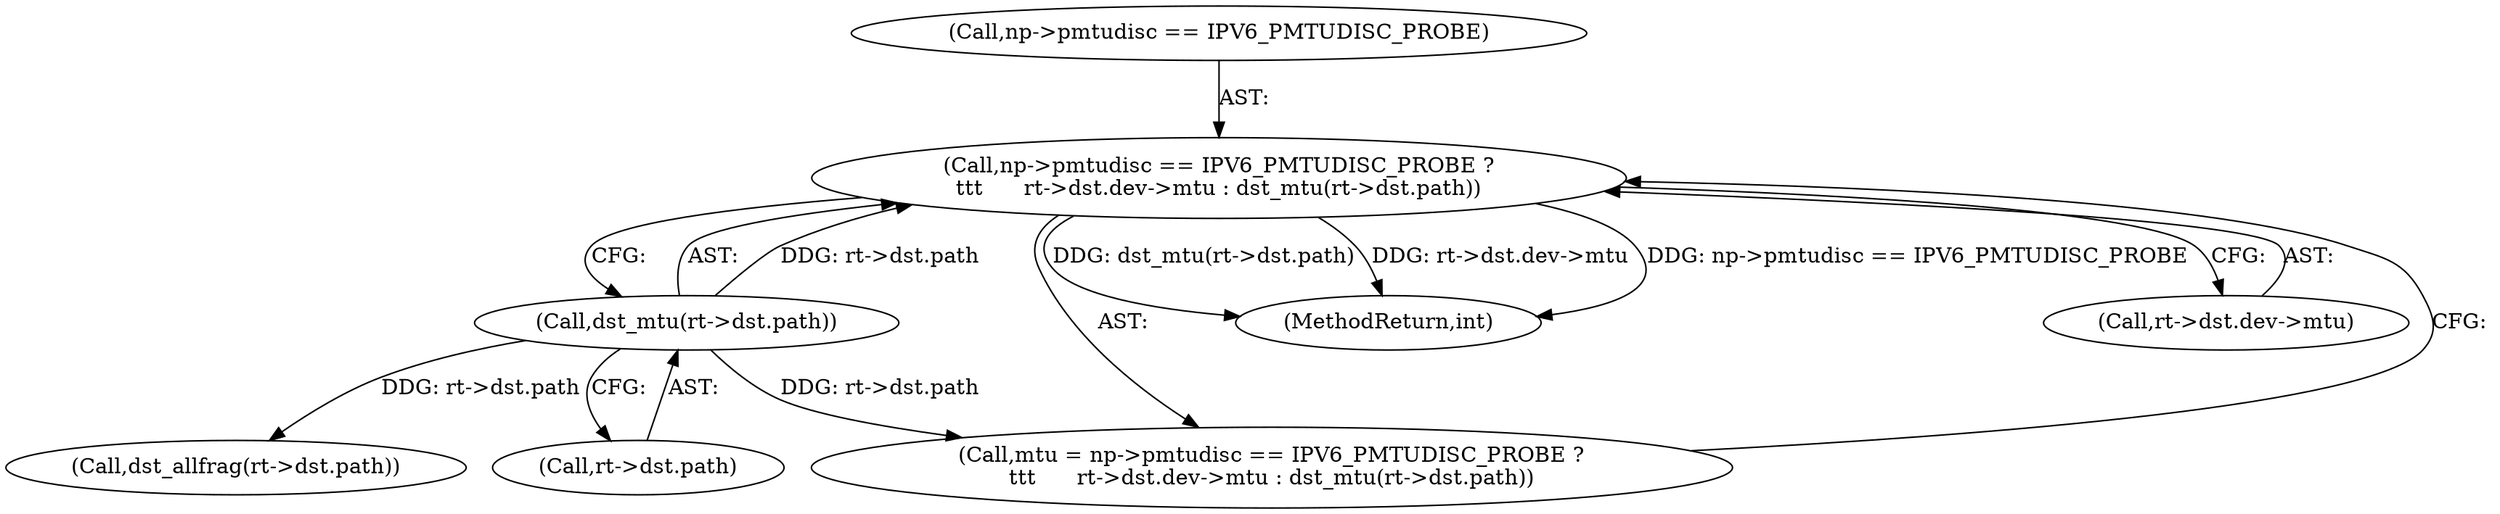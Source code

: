 digraph "0_linux_2811ebac2521ceac84f2bdae402455baa6a7fb47@pointer" {
"1000447" [label="(Call,np->pmtudisc == IPV6_PMTUDISC_PROBE ?\n\t\t\t      rt->dst.dev->mtu : dst_mtu(rt->dst.path))"];
"1000460" [label="(Call,dst_mtu(rt->dst.path))"];
"1000445" [label="(Call,mtu = np->pmtudisc == IPV6_PMTUDISC_PROBE ?\n\t\t\t      rt->dst.dev->mtu : dst_mtu(rt->dst.path))"];
"1001341" [label="(MethodReturn,int)"];
"1000448" [label="(Call,np->pmtudisc == IPV6_PMTUDISC_PROBE)"];
"1000488" [label="(Call,dst_allfrag(rt->dst.path))"];
"1000447" [label="(Call,np->pmtudisc == IPV6_PMTUDISC_PROBE ?\n\t\t\t      rt->dst.dev->mtu : dst_mtu(rt->dst.path))"];
"1000461" [label="(Call,rt->dst.path)"];
"1000453" [label="(Call,rt->dst.dev->mtu)"];
"1000460" [label="(Call,dst_mtu(rt->dst.path))"];
"1000447" -> "1000445"  [label="AST: "];
"1000447" -> "1000453"  [label="CFG: "];
"1000447" -> "1000460"  [label="CFG: "];
"1000448" -> "1000447"  [label="AST: "];
"1000453" -> "1000447"  [label="AST: "];
"1000460" -> "1000447"  [label="AST: "];
"1000445" -> "1000447"  [label="CFG: "];
"1000447" -> "1001341"  [label="DDG: dst_mtu(rt->dst.path)"];
"1000447" -> "1001341"  [label="DDG: rt->dst.dev->mtu"];
"1000447" -> "1001341"  [label="DDG: np->pmtudisc == IPV6_PMTUDISC_PROBE"];
"1000460" -> "1000447"  [label="DDG: rt->dst.path"];
"1000460" -> "1000461"  [label="CFG: "];
"1000461" -> "1000460"  [label="AST: "];
"1000460" -> "1000445"  [label="DDG: rt->dst.path"];
"1000460" -> "1000488"  [label="DDG: rt->dst.path"];
}
